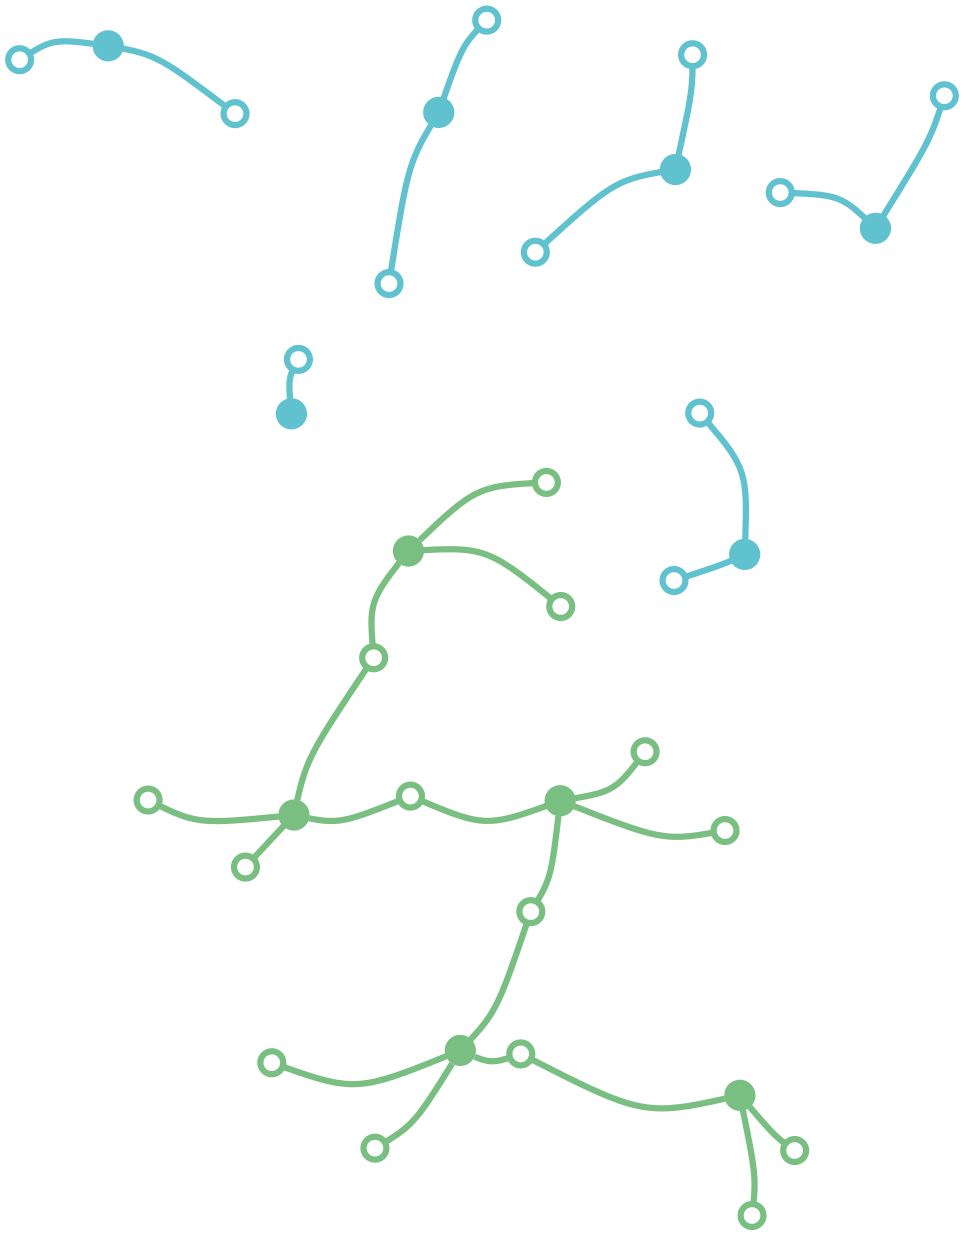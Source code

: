 digraph G {
	graph [Damping=0.2,
		K=0.2,
		bb="0,0,455,585",
		bgcolor=transparent,
		color=none,
		dir=none,
		dpi=300,
		layout=fdp,
		maxiter=10000,
		nodesep=0.02,
		outputorder=edgesfirst,
		overlap=compress,
		penwidth=0,
		rankdir=LR,
		ranksep=0.02,
		sep=1,
		splines=curved
	];
	node [label="\N"];
	edge [dir=none,
		headlabel="",
		label="",
		taillabel=""
	];
	"D1.stages[0].vle_phenomena_node"	[color="#60c1cf",
		fillcolor="#60c1cf",
		gradientangle=0,
		height=0.19444,
		label="",
		margin=0,
		orientation=0.0,
		peripheries=1,
		pin=true,
		pos="135.88,390.37",
		shape=circle,
		style=filled,
		width=0.19444];
	"D1.stages[0].T"	[color="#60c1cf",
		fillcolor=none,
		gradientangle=0,
		height=0.15278,
		label="",
		margin=0,
		orientation=0.0,
		penwidth=3,
		peripheries=1,
		pin=true,
		pos="139.25,416.49",
		shape=circle,
		style=filled,
		width=0.15278];
	"D1.stages[0].vle_phenomena_node":c -> "D1.stages[0].T":c	[arrowhead=none,
		arrowtail=none,
		color="#60c1cf",
		len=0.5,
		name="D1.stages[0].vle_phenomena_node_D1.stages[0].T",
		penwidth=3,
		pos="135.22,397.55 134.62,404.89 134.8,407.59 136.51,411.31",
		style=solid];
	"D1.stages[2].vle_phenomena_node"	[color="#60c1cf",
		fillcolor="#60c1cf",
		gradientangle=0,
		height=0.19444,
		label="",
		margin=0,
		orientation=0.0,
		peripheries=1,
		pin=true,
		pos="206.6,535.05",
		shape=circle,
		style=filled,
		width=0.19444];
	"D1.stages[2].K"	[color="#60c1cf",
		fillcolor=none,
		gradientangle=0,
		height=0.15278,
		label="",
		margin=0,
		orientation=0.0,
		penwidth=3,
		peripheries=1,
		pin=true,
		pos="229.63,579.33",
		shape=circle,
		style=filled,
		width=0.15278];
	"D1.stages[2].vle_phenomena_node":c -> "D1.stages[2].K":c	[arrowhead=none,
		arrowtail=none,
		color="#60c1cf",
		len=0.5,
		name="D1.stages[2].vle_phenomena_node_D1.stages[2].K",
		penwidth=3,
		pos="208.91,541.69 216.57,563.64 218.25,567.34 225.54,575.1",
		style=solid];
	"D1.stages[2].T"	[color="#60c1cf",
		fillcolor=none,
		gradientangle=0,
		height=0.15278,
		label="",
		margin=0,
		orientation=0.0,
		penwidth=3,
		peripheries=1,
		pin=true,
		pos="182.72,452.88",
		shape=circle,
		style=filled,
		width=0.15278];
	"D1.stages[2].vle_phenomena_node":c -> "D1.stages[2].T":c	[arrowhead=none,
		arrowtail=none,
		color="#60c1cf",
		len=0.5,
		name="D1.stages[2].vle_phenomena_node_D1.stages[2].T",
		penwidth=3,
		pos="202.83,528.81 192.23,511.03 191.12,505.8 183.62,458.53",
		style=solid];
	"D1.stages[3].vle_phenomena_node"	[color="#60c1cf",
		fillcolor="#60c1cf",
		gradientangle=0,
		height=0.19444,
		label="",
		margin=0,
		orientation=0.0,
		peripheries=1,
		pin=true,
		pos="320.2,507.63",
		shape=circle,
		style=filled,
		width=0.19444];
	"D1.stages[3].K"	[color="#60c1cf",
		fillcolor=none,
		gradientangle=0,
		height=0.15278,
		label="",
		margin=0,
		orientation=0.0,
		penwidth=3,
		peripheries=1,
		pin=true,
		pos="328.43,562.72",
		shape=circle,
		style=filled,
		width=0.15278];
	"D1.stages[3].vle_phenomena_node":c -> "D1.stages[3].K":c	[arrowhead=none,
		arrowtail=none,
		color="#60c1cf",
		len=0.5,
		name="D1.stages[3].vle_phenomena_node_D1.stages[3].K",
		penwidth=3,
		pos="321.73,514.69 327.55,541.49 328.32,545.85 328.42,557.01",
		style=solid];
	"D1.stages[3].T"	[color="#60c1cf",
		fillcolor=none,
		gradientangle=0,
		height=0.15278,
		label="",
		margin=0,
		orientation=0.0,
		penwidth=3,
		peripheries=1,
		pin=true,
		pos="252.96,467.94",
		shape=circle,
		style=filled,
		width=0.15278];
	"D1.stages[3].vle_phenomena_node":c -> "D1.stages[3].T":c	[arrowhead=none,
		arrowtail=none,
		color="#60c1cf",
		len=0.5,
		name="D1.stages[3].vle_phenomena_node_D1.stages[3].T",
		penwidth=3,
		pos="313.01,506.4 291.75,502.62 287.98,499.85 257.26,471.86",
		style=solid];
	"D1.stages[5].vle_phenomena_node"	[color="#60c1cf",
		fillcolor="#60c1cf",
		gradientangle=0,
		height=0.19444,
		label="",
		margin=0,
		orientation=0.0,
		peripheries=1,
		pin=true,
		pos="416.22,479.41",
		shape=circle,
		style=filled,
		width=0.19444];
	"D1.stages[5].K"	[color="#60c1cf",
		fillcolor=none,
		gradientangle=0,
		height=0.15278,
		label="",
		margin=0,
		orientation=0.0,
		penwidth=3,
		peripheries=1,
		pin=true,
		pos="449.3,543.03",
		shape=circle,
		style=filled,
		width=0.15278];
	"D1.stages[5].vle_phenomena_node":c -> "D1.stages[5].K":c	[arrowhead=none,
		arrowtail=none,
		color="#60c1cf",
		len=0.5,
		name="D1.stages[5].vle_phenomena_node_D1.stages[5].K",
		penwidth=3,
		pos="420.03,485.53 440.3,518.06 442.62,522.19 447.51,537.39",
		style=solid];
	"D1.stages[5].T"	[color="#60c1cf",
		fillcolor=none,
		gradientangle=0,
		height=0.15278,
		label="",
		margin=0,
		orientation=0.0,
		penwidth=3,
		peripheries=1,
		pin=true,
		pos="370.52,496.58",
		shape=circle,
		style=filled,
		width=0.15278];
	"D1.stages[5].vle_phenomena_node":c -> "D1.stages[5].T":c	[arrowhead=none,
		arrowtail=none,
		color="#60c1cf",
		len=0.5,
		name="D1.stages[5].vle_phenomena_node_D1.stages[5].T",
		penwidth=3,
		pos="411.01,484.41 400.2,494.59 396.79,495.49 376.15,496.35",
		style=solid];
	"U1.stages[0].lle_phenomena_node"	[color="#79bf82",
		fillcolor="#79bf82",
		gradientangle=0,
		height=0.19444,
		label="",
		margin=0,
		orientation=0.0,
		peripheries=1,
		pin=true,
		pos="351.12,63.257",
		shape=circle,
		style=filled,
		width=0.19444];
	"U1.stages[1].outs[0].F"	[color="#79bf82",
		fillcolor=none,
		gradientangle=0,
		height=0.15278,
		label="",
		margin=0,
		orientation=0.0,
		penwidth=3,
		peripheries=1,
		pin=true,
		pos="245.96,83.123",
		shape=circle,
		style=filled,
		width=0.15278];
	"U1.stages[0].lle_phenomena_node":c -> "U1.stages[1].outs[0].F":c	[arrowhead=none,
		arrowtail=none,
		color="#79bf82",
		len=0.5,
		name="U1.stages[0].lle_phenomena_node_U1.stages[1].outs[0].F",
		penwidth=3,
		pos="343.97,61.643 306.18,53.192 302.13,54.398 251.06,80.517",
		style=solid];
	"U1.stages[0].K"	[color="#79bf82",
		fillcolor=none,
		gradientangle=0,
		height=0.15278,
		label="",
		margin=0,
		orientation=0.0,
		penwidth=3,
		peripheries=1,
		pin=true,
		pos="377.43,36.756",
		shape=circle,
		style=filled,
		width=0.15278];
	"U1.stages[0].lle_phenomena_node":c -> "U1.stages[0].K":c	[arrowhead=none,
		arrowtail=none,
		color="#79bf82",
		len=0.5,
		name="U1.stages[0].lle_phenomena_node_U1.stages[0].K",
		penwidth=3,
		pos="355.75,57.821 365.35,46.579 367.98,43.744 372.73,40.152",
		style=solid];
	"U1.stages[0].Phi"	[color="#79bf82",
		fillcolor=none,
		gradientangle=0,
		height=0.15278,
		label="",
		margin=0,
		orientation=0.0,
		penwidth=3,
		peripheries=1,
		pin=true,
		pos="356.98,5.5468",
		shape=circle,
		style=filled,
		width=0.15278];
	"U1.stages[0].lle_phenomena_node":c -> "U1.stages[0].Phi":c	[arrowhead=none,
		arrowtail=none,
		color="#79bf82",
		len=0.5,
		name="U1.stages[0].lle_phenomena_node_U1.stages[0].Phi",
		penwidth=3,
		pos="352.53,56.34 358.37,27.713 358.96,23.517 357.61,11.033",
		style=solid];
	"D1.stages[4].vle_phenomena_node"	[color="#60c1cf",
		fillcolor="#60c1cf",
		gradientangle=0,
		height=0.19444,
		label="",
		margin=0,
		orientation=0.0,
		peripheries=1,
		pin=true,
		pos="353.43,322.88",
		shape=circle,
		style=filled,
		width=0.19444];
	"D1.stages[4].K"	[color="#60c1cf",
		fillcolor=none,
		gradientangle=0,
		height=0.15278,
		label="",
		margin=0,
		orientation=0.0,
		penwidth=3,
		peripheries=1,
		pin=true,
		pos="319.53,310.35",
		shape=circle,
		style=filled,
		width=0.15278];
	"D1.stages[4].vle_phenomena_node":c -> "D1.stages[4].K":c	[arrowhead=none,
		arrowtail=none,
		color="#60c1cf",
		len=0.5,
		name="D1.stages[4].vle_phenomena_node_D1.stages[4].K",
		penwidth=3,
		pos="347.01,319.89 342.41,317.87 338.19,316.44 324.87,312.09",
		style=solid];
	"D1.stages[4].T"	[color="#60c1cf",
		fillcolor=none,
		gradientangle=0,
		height=0.15278,
		label="",
		margin=0,
		orientation=0.0,
		penwidth=3,
		peripheries=1,
		pin=true,
		pos="331.87,390.72",
		shape=circle,
		style=filled,
		width=0.15278];
	"D1.stages[4].vle_phenomena_node":c -> "D1.stages[4].T":c	[arrowhead=none,
		arrowtail=none,
		color="#60c1cf",
		len=0.5,
		name="D1.stages[4].vle_phenomena_node_D1.stages[4].T",
		penwidth=3,
		pos="353.72,330.08 354.92,361.87 353.78,365.13 335.49,386.51",
		style=solid];
	"U1.stages[1].lle_phenomena_node"	[color="#79bf82",
		fillcolor="#79bf82",
		gradientangle=0,
		height=0.19444,
		label="",
		margin=0,
		orientation=0.0,
		peripheries=1,
		pin=true,
		pos="216.95,84.807",
		shape=circle,
		style=filled,
		width=0.19444];
	"U1.stages[1].lle_phenomena_node":c -> "U1.stages[1].outs[0].F":c	[arrowhead=none,
		arrowtail=none,
		color="#79bf82",
		len=0.5,
		name="U1.stages[1].lle_phenomena_node_U1.stages[1].outs[0].F",
		penwidth=3,
		pos="223.82,81.755 230.66,78.917 233.34,78.949 240.7,81.336",
		style=solid];
	"U1.stages[2].outs[0].F"	[color="#79bf82",
		fillcolor=none,
		gradientangle=0,
		height=0.15278,
		label="",
		margin=0,
		orientation=0.0,
		penwidth=3,
		peripheries=1,
		pin=true,
		pos="250.79,151.42",
		shape=circle,
		style=filled,
		width=0.15278];
	"U1.stages[1].lle_phenomena_node":c -> "U1.stages[2].outs[0].F":c	[arrowhead=none,
		arrowtail=none,
		color="#79bf82",
		len=0.5,
		name="U1.stages[1].lle_phenomena_node_U1.stages[2].outs[0].F",
		penwidth=3,
		pos="221.77,89.907 234.04,103.09 235.93,107.68 248.96,146.05",
		style=solid];
	"U1.stages[1].K"	[color="#79bf82",
		fillcolor=none,
		gradientangle=0,
		height=0.15278,
		label="",
		margin=0,
		orientation=0.0,
		penwidth=3,
		peripheries=1,
		pin=true,
		pos="126.46,78.889",
		shape=circle,
		style=filled,
		width=0.15278];
	"U1.stages[1].lle_phenomena_node":c -> "U1.stages[1].K":c	[arrowhead=none,
		arrowtail=none,
		color="#79bf82",
		len=0.5,
		name="U1.stages[1].lle_phenomena_node_U1.stages[1].K",
		penwidth=3,
		pos="210.26,82.06 169,65.177 165.42,64.977 131.66,77.023",
		style=solid];
	"U1.stages[1].Phi"	[color="#79bf82",
		fillcolor=none,
		gradientangle=0,
		height=0.15278,
		label="",
		margin=0,
		orientation=0.0,
		penwidth=3,
		peripheries=1,
		pin=true,
		pos="175.98,37.878",
		shape=circle,
		style=filled,
		width=0.15278];
	"U1.stages[1].lle_phenomena_node":c -> "U1.stages[1].Phi":c	[arrowhead=none,
		arrowtail=none,
		color="#79bf82",
		len=0.5,
		name="U1.stages[1].lle_phenomena_node_U1.stages[1].Phi",
		penwidth=3,
		pos="213.05,78.5 196.59,51.951 194.03,48.729 180.88,40.792",
		style=solid];
	"U1.stages[2].lle_phenomena_node"	[color="#79bf82",
		fillcolor="#79bf82",
		gradientangle=0,
		height=0.19444,
		label="",
		margin=0,
		orientation=0.0,
		peripheries=1,
		pin=true,
		pos="264.87,204.65",
		shape=circle,
		style=filled,
		width=0.19444];
	"U1.stages[2].lle_phenomena_node":c -> "U1.stages[2].outs[0].F":c	[arrowhead=none,
		arrowtail=none,
		color="#79bf82",
		len=0.5,
		name="U1.stages[2].lle_phenomena_node_U1.stages[2].outs[0].F",
		penwidth=3,
		pos="264.03,197.32 261,170.83 260.14,166.91 253.68,156.14",
		style=solid];
	"U1.stages[2].Phi"	[color="#79bf82",
		fillcolor=none,
		gradientangle=0,
		height=0.15278,
		label="",
		margin=0,
		orientation=0.0,
		penwidth=3,
		peripheries=1,
		pin=true,
		pos="305.64,228.16",
		shape=circle,
		style=filled,
		width=0.15278];
	"U1.stages[2].lle_phenomena_node":c -> "U1.stages[2].Phi":c	[arrowhead=none,
		arrowtail=none,
		color="#79bf82",
		len=0.5,
		name="U1.stages[2].lle_phenomena_node_U1.stages[2].Phi",
		penwidth=3,
		pos="272.05,205.84 289.31,208.8 292.03,210.52 302.22,223.69",
		style=solid];
	"U1.stages[3].outs[0].F"	[color="#79bf82",
		fillcolor=none,
		gradientangle=0,
		height=0.15278,
		label="",
		margin=0,
		orientation=0.0,
		penwidth=3,
		peripheries=1,
		pin=true,
		pos="193.01,206.87",
		shape=circle,
		style=filled,
		width=0.15278];
	"U1.stages[2].lle_phenomena_node":c -> "U1.stages[3].outs[0].F":c	[arrowhead=none,
		arrowtail=none,
		color="#79bf82",
		len=0.5,
		name="U1.stages[2].lle_phenomena_node_U1.stages[3].outs[0].F",
		penwidth=3,
		pos="258.21,202.18 230.61,192.04 227.1,192.34 198.27,204.61",
		style=solid];
	"U1.stages[2].K"	[color="#79bf82",
		fillcolor=none,
		gradientangle=0,
		height=0.15278,
		label="",
		margin=0,
		orientation=0.0,
		penwidth=3,
		peripheries=1,
		pin=true,
		pos="344.02,190.35",
		shape=circle,
		style=filled,
		width=0.15278];
	"U1.stages[2].lle_phenomena_node":c -> "U1.stages[2].K":c	[arrowhead=none,
		arrowtail=none,
		color="#79bf82",
		len=0.5,
		name="U1.stages[2].lle_phenomena_node_U1.stages[2].K",
		penwidth=3,
		pos="271.54,202.01 311.6,186.2 315.56,185.3 338.47,189.35",
		style=solid];
	"U1.stages[3].lle_phenomena_node"	[color="#79bf82",
		fillcolor="#79bf82",
		gradientangle=0,
		height=0.19444,
		label="",
		margin=0,
		orientation=0.0,
		peripheries=1,
		pin=true,
		pos="137.08,197.8",
		shape=circle,
		style=filled,
		width=0.19444];
	"U1.stages[3].lle_phenomena_node":c -> "U1.stages[3].outs[0].F":c	[arrowhead=none,
		arrowtail=none,
		color="#79bf82",
		len=0.5,
		name="U1.stages[3].lle_phenomena_node_U1.stages[3].outs[0].F",
		penwidth=3,
		pos="144.24,196.24 158.2,193.42 162.38,194.57 187.66,204.72",
		style=solid];
	"U1.stages[3].K"	[color="#79bf82",
		fillcolor=none,
		gradientangle=0,
		height=0.15278,
		label="",
		margin=0,
		orientation=0.0,
		penwidth=3,
		peripheries=1,
		pin=true,
		pos="67.094,204.97",
		shape=circle,
		style=filled,
		width=0.15278];
	"U1.stages[3].lle_phenomena_node":c -> "U1.stages[3].K":c	[arrowhead=none,
		arrowtail=none,
		color="#79bf82",
		len=0.5,
		name="U1.stages[3].lle_phenomena_node_U1.stages[3].K",
		penwidth=3,
		pos="129.87,197.07 94.004,193.49 89.901,193.69 72.417,202.31",
		style=solid];
	"U1.stages[3].Phi"	[color="#79bf82",
		fillcolor=none,
		gradientangle=0,
		height=0.15278,
		label="",
		margin=0,
		orientation=0.0,
		penwidth=3,
		peripheries=1,
		pin=true,
		pos="113.82,172.8",
		shape=circle,
		style=filled,
		width=0.15278];
	"U1.stages[3].lle_phenomena_node":c -> "U1.stages[3].Phi":c	[arrowhead=none,
		arrowtail=none,
		color="#79bf82",
		len=0.5,
		name="U1.stages[3].lle_phenomena_node_U1.stages[3].Phi",
		penwidth=3,
		pos="132.27,192.66 123.56,183.36 121,180.62 117.67,176.99",
		style=solid];
	"U1.stages[4].outs[0].F"	[color="#79bf82",
		fillcolor=none,
		gradientangle=0,
		height=0.15278,
		label="",
		margin=0,
		orientation=0.0,
		penwidth=3,
		peripheries=1,
		pin=true,
		pos="175.36,273.27",
		shape=circle,
		style=filled,
		width=0.15278];
	"U1.stages[3].lle_phenomena_node":c -> "U1.stages[4].outs[0].F":c	[arrowhead=none,
		arrowtail=none,
		color="#79bf82",
		len=0.5,
		name="U1.stages[3].lle_phenomena_node_U1.stages[4].outs[0].F",
		penwidth=3,
		pos="138.62,204.78 143.1,224.59 145.81,229.15 172.04,268.32",
		style=solid];
	"U1.stages[4].lle_phenomena_node"	[color="#79bf82",
		fillcolor="#79bf82",
		gradientangle=0,
		height=0.19444,
		label="",
		margin=0,
		orientation=0.0,
		peripheries=1,
		pin=true,
		pos="192.05,324.52",
		shape=circle,
		style=filled,
		width=0.19444];
	"U1.stages[4].lle_phenomena_node":c -> "U1.stages[4].outs[0].F":c	[arrowhead=none,
		arrowtail=none,
		color="#79bf82",
		len=0.5,
		name="U1.stages[4].lle_phenomena_node_U1.stages[4].outs[0].F",
		penwidth=3,
		pos="187.56,318.82 174.24,301.77 173.31,298.58 174.88,278.95",
		style=solid];
	"U1.stages[4].Phi"	[color="#79bf82",
		fillcolor=none,
		gradientangle=0,
		height=0.15278,
		label="",
		margin=0,
		orientation=0.0,
		penwidth=3,
		peripheries=1,
		pin=true,
		pos="265.15,297.88",
		shape=circle,
		style=filled,
		width=0.15278];
	"U1.stages[4].lle_phenomena_node":c -> "U1.stages[4].Phi":c	[arrowhead=none,
		arrowtail=none,
		color="#79bf82",
		len=0.5,
		name="U1.stages[4].lle_phenomena_node_U1.stages[4].Phi",
		penwidth=3,
		pos="199.04,324.92 228.23,326.53 231.61,324.98 260.67,301.51",
		style=solid];
	"U1.stages[4].K"	[color="#79bf82",
		fillcolor=none,
		gradientangle=0,
		height=0.15278,
		label="",
		margin=0,
		orientation=0.0,
		penwidth=3,
		peripheries=1,
		pin=true,
		pos="258.28,357.42",
		shape=circle,
		style=filled,
		width=0.15278];
	"U1.stages[4].lle_phenomena_node":c -> "U1.stages[4].K":c	[arrowhead=none,
		arrowtail=none,
		color="#79bf82",
		len=0.5,
		name="U1.stages[4].lle_phenomena_node_U1.stages[4].K",
		penwidth=3,
		pos="197.43,329.69 222.88,354.12 226.11,355.73 252.65,357.13",
		style=solid];
	"D1.stages[1].vle_phenomena_node"	[color="#60c1cf",
		fillcolor="#60c1cf",
		gradientangle=0,
		height=0.19444,
		label="",
		margin=0,
		orientation=0.0,
		peripheries=1,
		pin=true,
		pos="47.916,567.01",
		shape=circle,
		style=filled,
		width=0.19444];
	"D1.stages[1].K"	[color="#60c1cf",
		fillcolor=none,
		gradientangle=0,
		height=0.15278,
		label="",
		margin=0,
		orientation=0.0,
		penwidth=3,
		peripheries=1,
		pin=true,
		pos="5.4363,560.33",
		shape=circle,
		style=filled,
		width=0.15278];
	"D1.stages[1].vle_phenomena_node":c -> "D1.stages[1].K":c	[arrowhead=none,
		arrowtail=none,
		color="#60c1cf",
		len=0.5,
		name="D1.stages[1].vle_phenomena_node_D1.stages[1].K",
		penwidth=3,
		pos="40.656,567.98 23.8,570.16 20.566,569.72 10.318,563.4",
		style=solid];
	"D1.stages[1].T"	[color="#60c1cf",
		fillcolor=none,
		gradientangle=0,
		height=0.15278,
		label="",
		margin=0,
		orientation=0.0,
		penwidth=3,
		peripheries=1,
		pin=true,
		pos="108.82,534.45",
		shape=circle,
		style=filled,
		width=0.15278];
	"D1.stages[1].vle_phenomena_node":c -> "D1.stages[1].T":c	[arrowhead=none,
		arrowtail=none,
		color="#60c1cf",
		len=0.5,
		name="D1.stages[1].vle_phenomena_node_D1.stages[1].T",
		penwidth=3,
		pos="54.876,565.71 71.109,562.51 75.176,559.86 104.33,537.84",
		style=solid];
}
